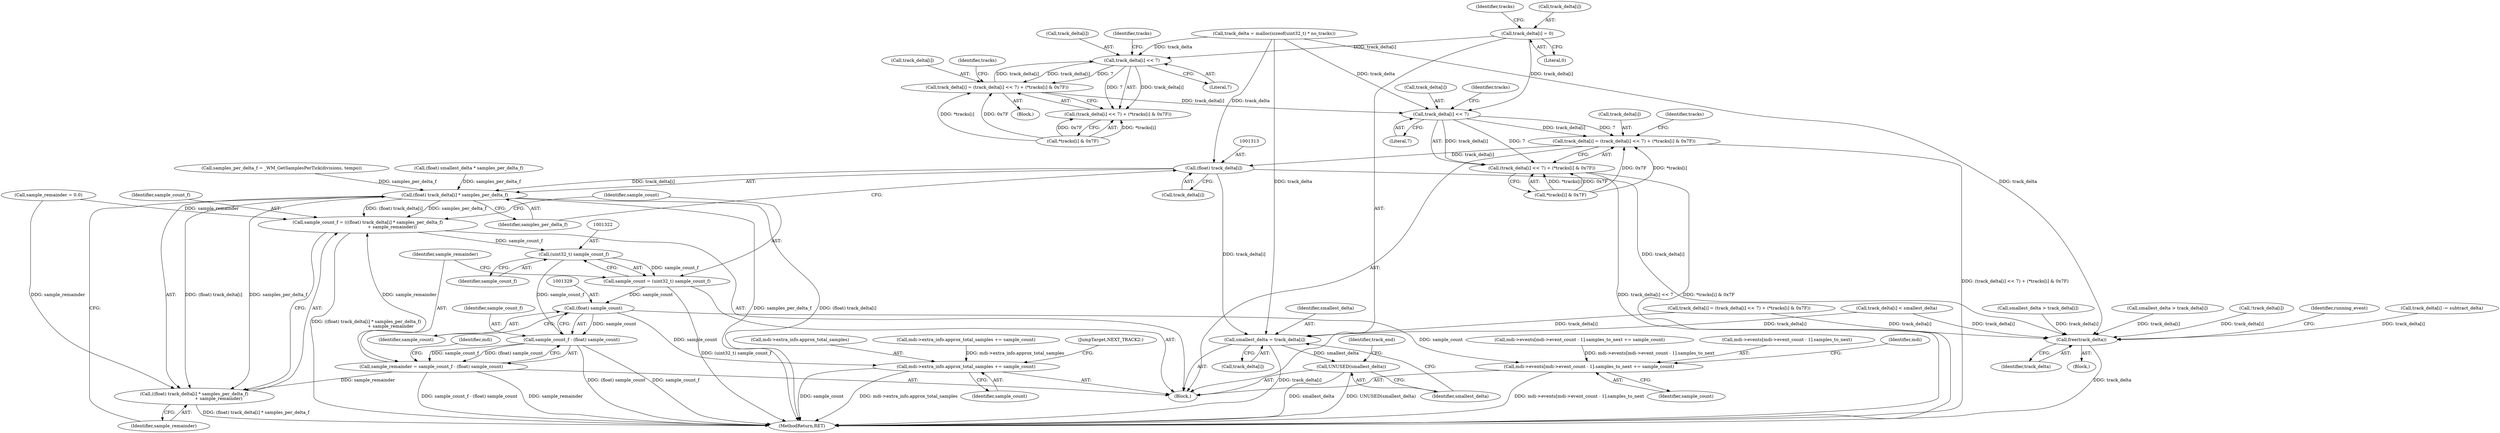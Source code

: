 digraph "0_wildmidi_660b513d99bced8783a4a5984ac2f742c74ebbdd_1@pointer" {
"1001247" [label="(Call,track_delta[i] = 0)"];
"1001267" [label="(Call,track_delta[i] << 7)"];
"1001262" [label="(Call,track_delta[i] = (track_delta[i] << 7) + (*tracks[i] & 0x7F))"];
"1001293" [label="(Call,track_delta[i] << 7)"];
"1001288" [label="(Call,track_delta[i] = (track_delta[i] << 7) + (*tracks[i] & 0x7F))"];
"1001312" [label="(Call,(float) track_delta[i])"];
"1001311" [label="(Call,(float) track_delta[i] * samples_per_delta_f)"];
"1001308" [label="(Call,sample_count_f = (((float) track_delta[i] * samples_per_delta_f)\n                                   + sample_remainder))"];
"1001321" [label="(Call,(uint32_t) sample_count_f)"];
"1001319" [label="(Call,sample_count = (uint32_t) sample_count_f)"];
"1001328" [label="(Call,(float) sample_count)"];
"1001326" [label="(Call,sample_count_f - (float) sample_count)"];
"1001324" [label="(Call,sample_remainder = sample_count_f - (float) sample_count)"];
"1001310" [label="(Call,((float) track_delta[i] * samples_per_delta_f)\n                                   + sample_remainder)"];
"1001331" [label="(Call,mdi->events[mdi->event_count - 1].samples_to_next += sample_count)"];
"1001344" [label="(Call,mdi->extra_info.approx_total_samples += sample_count)"];
"1001352" [label="(Call,smallest_delta = track_delta[i])"];
"1001357" [label="(Call,UNUSED(smallest_delta))"];
"1001419" [label="(Call,free(track_delta))"];
"1001292" [label="(Call,(track_delta[i] << 7) + (*tracks[i] & 0x7F))"];
"1001266" [label="(Call,(track_delta[i] << 7) + (*tracks[i] & 0x7F))"];
"1001317" [label="(Identifier,samples_per_delta_f)"];
"1001308" [label="(Call,sample_count_f = (((float) track_delta[i] * samples_per_delta_f)\n                                   + sample_remainder))"];
"1001237" [label="(Call,samples_per_delta_f = _WM_GetSamplesPerTick(divisions, tempo))"];
"1001256" [label="(Identifier,tracks)"];
"1001310" [label="(Call,((float) track_delta[i] * samples_per_delta_f)\n                                   + sample_remainder)"];
"1001312" [label="(Call,(float) track_delta[i])"];
"1001321" [label="(Call,(uint32_t) sample_count_f)"];
"1000693" [label="(Call,mdi->extra_info.approx_total_samples += sample_count)"];
"1000608" [label="(Call,track_delta[i] = (track_delta[i] << 7) + (*tracks[i] & 0x7F))"];
"1001263" [label="(Call,track_delta[i])"];
"1001292" [label="(Call,(track_delta[i] << 7) + (*tracks[i] & 0x7F))"];
"1001297" [label="(Literal,7)"];
"1001280" [label="(Identifier,tracks)"];
"1001331" [label="(Call,mdi->events[mdi->event_count - 1].samples_to_next += sample_count)"];
"1001272" [label="(Call,*tracks[i] & 0x7F)"];
"1001309" [label="(Identifier,sample_count_f)"];
"1000122" [label="(Block,)"];
"1001266" [label="(Call,(track_delta[i] << 7) + (*tracks[i] & 0x7F))"];
"1001351" [label="(JumpTarget,NEXT_TRACK2:)"];
"1001083" [label="(Block,)"];
"1001275" [label="(Identifier,tracks)"];
"1001354" [label="(Call,track_delta[i])"];
"1001251" [label="(Literal,0)"];
"1000747" [label="(Call,smallest_delta > track_delta[i])"];
"1001298" [label="(Call,*tracks[i] & 0x7F)"];
"1001420" [label="(Identifier,track_delta)"];
"1000402" [label="(Call,track_delta = malloc(sizeof(uint32_t) * no_tracks))"];
"1001358" [label="(Identifier,smallest_delta)"];
"1001311" [label="(Call,(float) track_delta[i] * samples_per_delta_f)"];
"1001271" [label="(Literal,7)"];
"1001345" [label="(Call,mdi->extra_info.approx_total_samples)"];
"1001344" [label="(Call,mdi->extra_info.approx_total_samples += sample_count)"];
"1001327" [label="(Identifier,sample_count_f)"];
"1001419" [label="(Call,free(track_delta))"];
"1001335" [label="(Identifier,mdi)"];
"1001268" [label="(Call,track_delta[i])"];
"1001261" [label="(Block,)"];
"1001352" [label="(Call,smallest_delta = track_delta[i])"];
"1001301" [label="(Identifier,tracks)"];
"1001318" [label="(Identifier,sample_remainder)"];
"1001320" [label="(Identifier,sample_count)"];
"1001064" [label="(Call,sample_remainder = 0.0)"];
"1001435" [label="(MethodReturn,RET)"];
"1001324" [label="(Call,sample_remainder = sample_count_f - (float) sample_count)"];
"1001332" [label="(Call,mdi->events[mdi->event_count - 1].samples_to_next)"];
"1001350" [label="(Identifier,sample_count)"];
"1001357" [label="(Call,UNUSED(smallest_delta))"];
"1001323" [label="(Identifier,sample_count_f)"];
"1000987" [label="(Call,!track_delta[i])"];
"1001326" [label="(Call,sample_count_f - (float) sample_count)"];
"1001314" [label="(Call,track_delta[i])"];
"1001422" [label="(Identifier,running_event)"];
"1001293" [label="(Call,track_delta[i] << 7)"];
"1000733" [label="(Call,track_delta[i] -= subtract_delta)"];
"1001267" [label="(Call,track_delta[i] << 7)"];
"1001289" [label="(Call,track_delta[i])"];
"1001330" [label="(Identifier,sample_count)"];
"1001294" [label="(Call,track_delta[i])"];
"1001288" [label="(Call,track_delta[i] = (track_delta[i] << 7) + (*tracks[i] & 0x7F))"];
"1001353" [label="(Identifier,smallest_delta)"];
"1000634" [label="(Call,track_delta[i] < smallest_delta)"];
"1001247" [label="(Call,track_delta[i] = 0)"];
"1001361" [label="(Identifier,track_end)"];
"1001325" [label="(Identifier,sample_remainder)"];
"1001248" [label="(Call,track_delta[i])"];
"1001347" [label="(Identifier,mdi)"];
"1000995" [label="(Call,smallest_delta > track_delta[i])"];
"1001262" [label="(Call,track_delta[i] = (track_delta[i] << 7) + (*tracks[i] & 0x7F))"];
"1001306" [label="(Identifier,tracks)"];
"1001319" [label="(Call,sample_count = (uint32_t) sample_count_f)"];
"1001343" [label="(Identifier,sample_count)"];
"1000662" [label="(Call,(float) smallest_delta * samples_per_delta_f)"];
"1001328" [label="(Call,(float) sample_count)"];
"1000680" [label="(Call,mdi->events[mdi->event_count - 1].samples_to_next += sample_count)"];
"1001247" -> "1001083"  [label="AST: "];
"1001247" -> "1001251"  [label="CFG: "];
"1001248" -> "1001247"  [label="AST: "];
"1001251" -> "1001247"  [label="AST: "];
"1001256" -> "1001247"  [label="CFG: "];
"1001247" -> "1001267"  [label="DDG: track_delta[i]"];
"1001247" -> "1001293"  [label="DDG: track_delta[i]"];
"1001267" -> "1001266"  [label="AST: "];
"1001267" -> "1001271"  [label="CFG: "];
"1001268" -> "1001267"  [label="AST: "];
"1001271" -> "1001267"  [label="AST: "];
"1001275" -> "1001267"  [label="CFG: "];
"1001267" -> "1001262"  [label="DDG: track_delta[i]"];
"1001267" -> "1001262"  [label="DDG: 7"];
"1001267" -> "1001266"  [label="DDG: track_delta[i]"];
"1001267" -> "1001266"  [label="DDG: 7"];
"1001262" -> "1001267"  [label="DDG: track_delta[i]"];
"1000402" -> "1001267"  [label="DDG: track_delta"];
"1001262" -> "1001261"  [label="AST: "];
"1001262" -> "1001266"  [label="CFG: "];
"1001263" -> "1001262"  [label="AST: "];
"1001266" -> "1001262"  [label="AST: "];
"1001280" -> "1001262"  [label="CFG: "];
"1001272" -> "1001262"  [label="DDG: *tracks[i]"];
"1001272" -> "1001262"  [label="DDG: 0x7F"];
"1001262" -> "1001293"  [label="DDG: track_delta[i]"];
"1001293" -> "1001292"  [label="AST: "];
"1001293" -> "1001297"  [label="CFG: "];
"1001294" -> "1001293"  [label="AST: "];
"1001297" -> "1001293"  [label="AST: "];
"1001301" -> "1001293"  [label="CFG: "];
"1001293" -> "1001288"  [label="DDG: track_delta[i]"];
"1001293" -> "1001288"  [label="DDG: 7"];
"1001293" -> "1001292"  [label="DDG: track_delta[i]"];
"1001293" -> "1001292"  [label="DDG: 7"];
"1000402" -> "1001293"  [label="DDG: track_delta"];
"1001288" -> "1001083"  [label="AST: "];
"1001288" -> "1001292"  [label="CFG: "];
"1001289" -> "1001288"  [label="AST: "];
"1001292" -> "1001288"  [label="AST: "];
"1001306" -> "1001288"  [label="CFG: "];
"1001288" -> "1001435"  [label="DDG: (track_delta[i] << 7) + (*tracks[i] & 0x7F)"];
"1001298" -> "1001288"  [label="DDG: *tracks[i]"];
"1001298" -> "1001288"  [label="DDG: 0x7F"];
"1001288" -> "1001312"  [label="DDG: track_delta[i]"];
"1001312" -> "1001311"  [label="AST: "];
"1001312" -> "1001314"  [label="CFG: "];
"1001313" -> "1001312"  [label="AST: "];
"1001314" -> "1001312"  [label="AST: "];
"1001317" -> "1001312"  [label="CFG: "];
"1001312" -> "1001311"  [label="DDG: track_delta[i]"];
"1000402" -> "1001312"  [label="DDG: track_delta"];
"1001312" -> "1001352"  [label="DDG: track_delta[i]"];
"1001312" -> "1001419"  [label="DDG: track_delta[i]"];
"1001311" -> "1001310"  [label="AST: "];
"1001311" -> "1001317"  [label="CFG: "];
"1001317" -> "1001311"  [label="AST: "];
"1001318" -> "1001311"  [label="CFG: "];
"1001311" -> "1001435"  [label="DDG: (float) track_delta[i]"];
"1001311" -> "1001435"  [label="DDG: samples_per_delta_f"];
"1001311" -> "1001308"  [label="DDG: (float) track_delta[i]"];
"1001311" -> "1001308"  [label="DDG: samples_per_delta_f"];
"1001311" -> "1001310"  [label="DDG: (float) track_delta[i]"];
"1001311" -> "1001310"  [label="DDG: samples_per_delta_f"];
"1001237" -> "1001311"  [label="DDG: samples_per_delta_f"];
"1000662" -> "1001311"  [label="DDG: samples_per_delta_f"];
"1001308" -> "1001083"  [label="AST: "];
"1001308" -> "1001310"  [label="CFG: "];
"1001309" -> "1001308"  [label="AST: "];
"1001310" -> "1001308"  [label="AST: "];
"1001320" -> "1001308"  [label="CFG: "];
"1001308" -> "1001435"  [label="DDG: ((float) track_delta[i] * samples_per_delta_f)\n                                   + sample_remainder"];
"1001064" -> "1001308"  [label="DDG: sample_remainder"];
"1001324" -> "1001308"  [label="DDG: sample_remainder"];
"1001308" -> "1001321"  [label="DDG: sample_count_f"];
"1001321" -> "1001319"  [label="AST: "];
"1001321" -> "1001323"  [label="CFG: "];
"1001322" -> "1001321"  [label="AST: "];
"1001323" -> "1001321"  [label="AST: "];
"1001319" -> "1001321"  [label="CFG: "];
"1001321" -> "1001319"  [label="DDG: sample_count_f"];
"1001321" -> "1001326"  [label="DDG: sample_count_f"];
"1001319" -> "1001083"  [label="AST: "];
"1001320" -> "1001319"  [label="AST: "];
"1001325" -> "1001319"  [label="CFG: "];
"1001319" -> "1001435"  [label="DDG: (uint32_t) sample_count_f"];
"1001319" -> "1001328"  [label="DDG: sample_count"];
"1001328" -> "1001326"  [label="AST: "];
"1001328" -> "1001330"  [label="CFG: "];
"1001329" -> "1001328"  [label="AST: "];
"1001330" -> "1001328"  [label="AST: "];
"1001326" -> "1001328"  [label="CFG: "];
"1001328" -> "1001326"  [label="DDG: sample_count"];
"1001328" -> "1001331"  [label="DDG: sample_count"];
"1001328" -> "1001344"  [label="DDG: sample_count"];
"1001326" -> "1001324"  [label="AST: "];
"1001327" -> "1001326"  [label="AST: "];
"1001324" -> "1001326"  [label="CFG: "];
"1001326" -> "1001435"  [label="DDG: (float) sample_count"];
"1001326" -> "1001435"  [label="DDG: sample_count_f"];
"1001326" -> "1001324"  [label="DDG: sample_count_f"];
"1001326" -> "1001324"  [label="DDG: (float) sample_count"];
"1001324" -> "1001083"  [label="AST: "];
"1001325" -> "1001324"  [label="AST: "];
"1001335" -> "1001324"  [label="CFG: "];
"1001324" -> "1001435"  [label="DDG: sample_count_f - (float) sample_count"];
"1001324" -> "1001435"  [label="DDG: sample_remainder"];
"1001324" -> "1001310"  [label="DDG: sample_remainder"];
"1001310" -> "1001318"  [label="CFG: "];
"1001318" -> "1001310"  [label="AST: "];
"1001310" -> "1001435"  [label="DDG: (float) track_delta[i] * samples_per_delta_f"];
"1001064" -> "1001310"  [label="DDG: sample_remainder"];
"1001331" -> "1001083"  [label="AST: "];
"1001331" -> "1001343"  [label="CFG: "];
"1001332" -> "1001331"  [label="AST: "];
"1001343" -> "1001331"  [label="AST: "];
"1001347" -> "1001331"  [label="CFG: "];
"1001331" -> "1001435"  [label="DDG: mdi->events[mdi->event_count - 1].samples_to_next"];
"1000680" -> "1001331"  [label="DDG: mdi->events[mdi->event_count - 1].samples_to_next"];
"1001344" -> "1001083"  [label="AST: "];
"1001344" -> "1001350"  [label="CFG: "];
"1001345" -> "1001344"  [label="AST: "];
"1001350" -> "1001344"  [label="AST: "];
"1001351" -> "1001344"  [label="CFG: "];
"1001344" -> "1001435"  [label="DDG: sample_count"];
"1001344" -> "1001435"  [label="DDG: mdi->extra_info.approx_total_samples"];
"1000693" -> "1001344"  [label="DDG: mdi->extra_info.approx_total_samples"];
"1001352" -> "1001083"  [label="AST: "];
"1001352" -> "1001354"  [label="CFG: "];
"1001353" -> "1001352"  [label="AST: "];
"1001354" -> "1001352"  [label="AST: "];
"1001358" -> "1001352"  [label="CFG: "];
"1001352" -> "1001435"  [label="DDG: track_delta[i]"];
"1000402" -> "1001352"  [label="DDG: track_delta"];
"1000634" -> "1001352"  [label="DDG: track_delta[i]"];
"1000608" -> "1001352"  [label="DDG: track_delta[i]"];
"1001352" -> "1001357"  [label="DDG: smallest_delta"];
"1001357" -> "1001083"  [label="AST: "];
"1001357" -> "1001358"  [label="CFG: "];
"1001358" -> "1001357"  [label="AST: "];
"1001361" -> "1001357"  [label="CFG: "];
"1001357" -> "1001435"  [label="DDG: UNUSED(smallest_delta)"];
"1001357" -> "1001435"  [label="DDG: smallest_delta"];
"1001419" -> "1000122"  [label="AST: "];
"1001419" -> "1001420"  [label="CFG: "];
"1001420" -> "1001419"  [label="AST: "];
"1001422" -> "1001419"  [label="CFG: "];
"1001419" -> "1001435"  [label="DDG: track_delta"];
"1000733" -> "1001419"  [label="DDG: track_delta[i]"];
"1000987" -> "1001419"  [label="DDG: track_delta[i]"];
"1000402" -> "1001419"  [label="DDG: track_delta"];
"1000747" -> "1001419"  [label="DDG: track_delta[i]"];
"1000608" -> "1001419"  [label="DDG: track_delta[i]"];
"1000995" -> "1001419"  [label="DDG: track_delta[i]"];
"1000634" -> "1001419"  [label="DDG: track_delta[i]"];
"1001292" -> "1001298"  [label="CFG: "];
"1001298" -> "1001292"  [label="AST: "];
"1001292" -> "1001435"  [label="DDG: track_delta[i] << 7"];
"1001292" -> "1001435"  [label="DDG: *tracks[i] & 0x7F"];
"1001298" -> "1001292"  [label="DDG: *tracks[i]"];
"1001298" -> "1001292"  [label="DDG: 0x7F"];
"1001266" -> "1001272"  [label="CFG: "];
"1001272" -> "1001266"  [label="AST: "];
"1001272" -> "1001266"  [label="DDG: *tracks[i]"];
"1001272" -> "1001266"  [label="DDG: 0x7F"];
}
